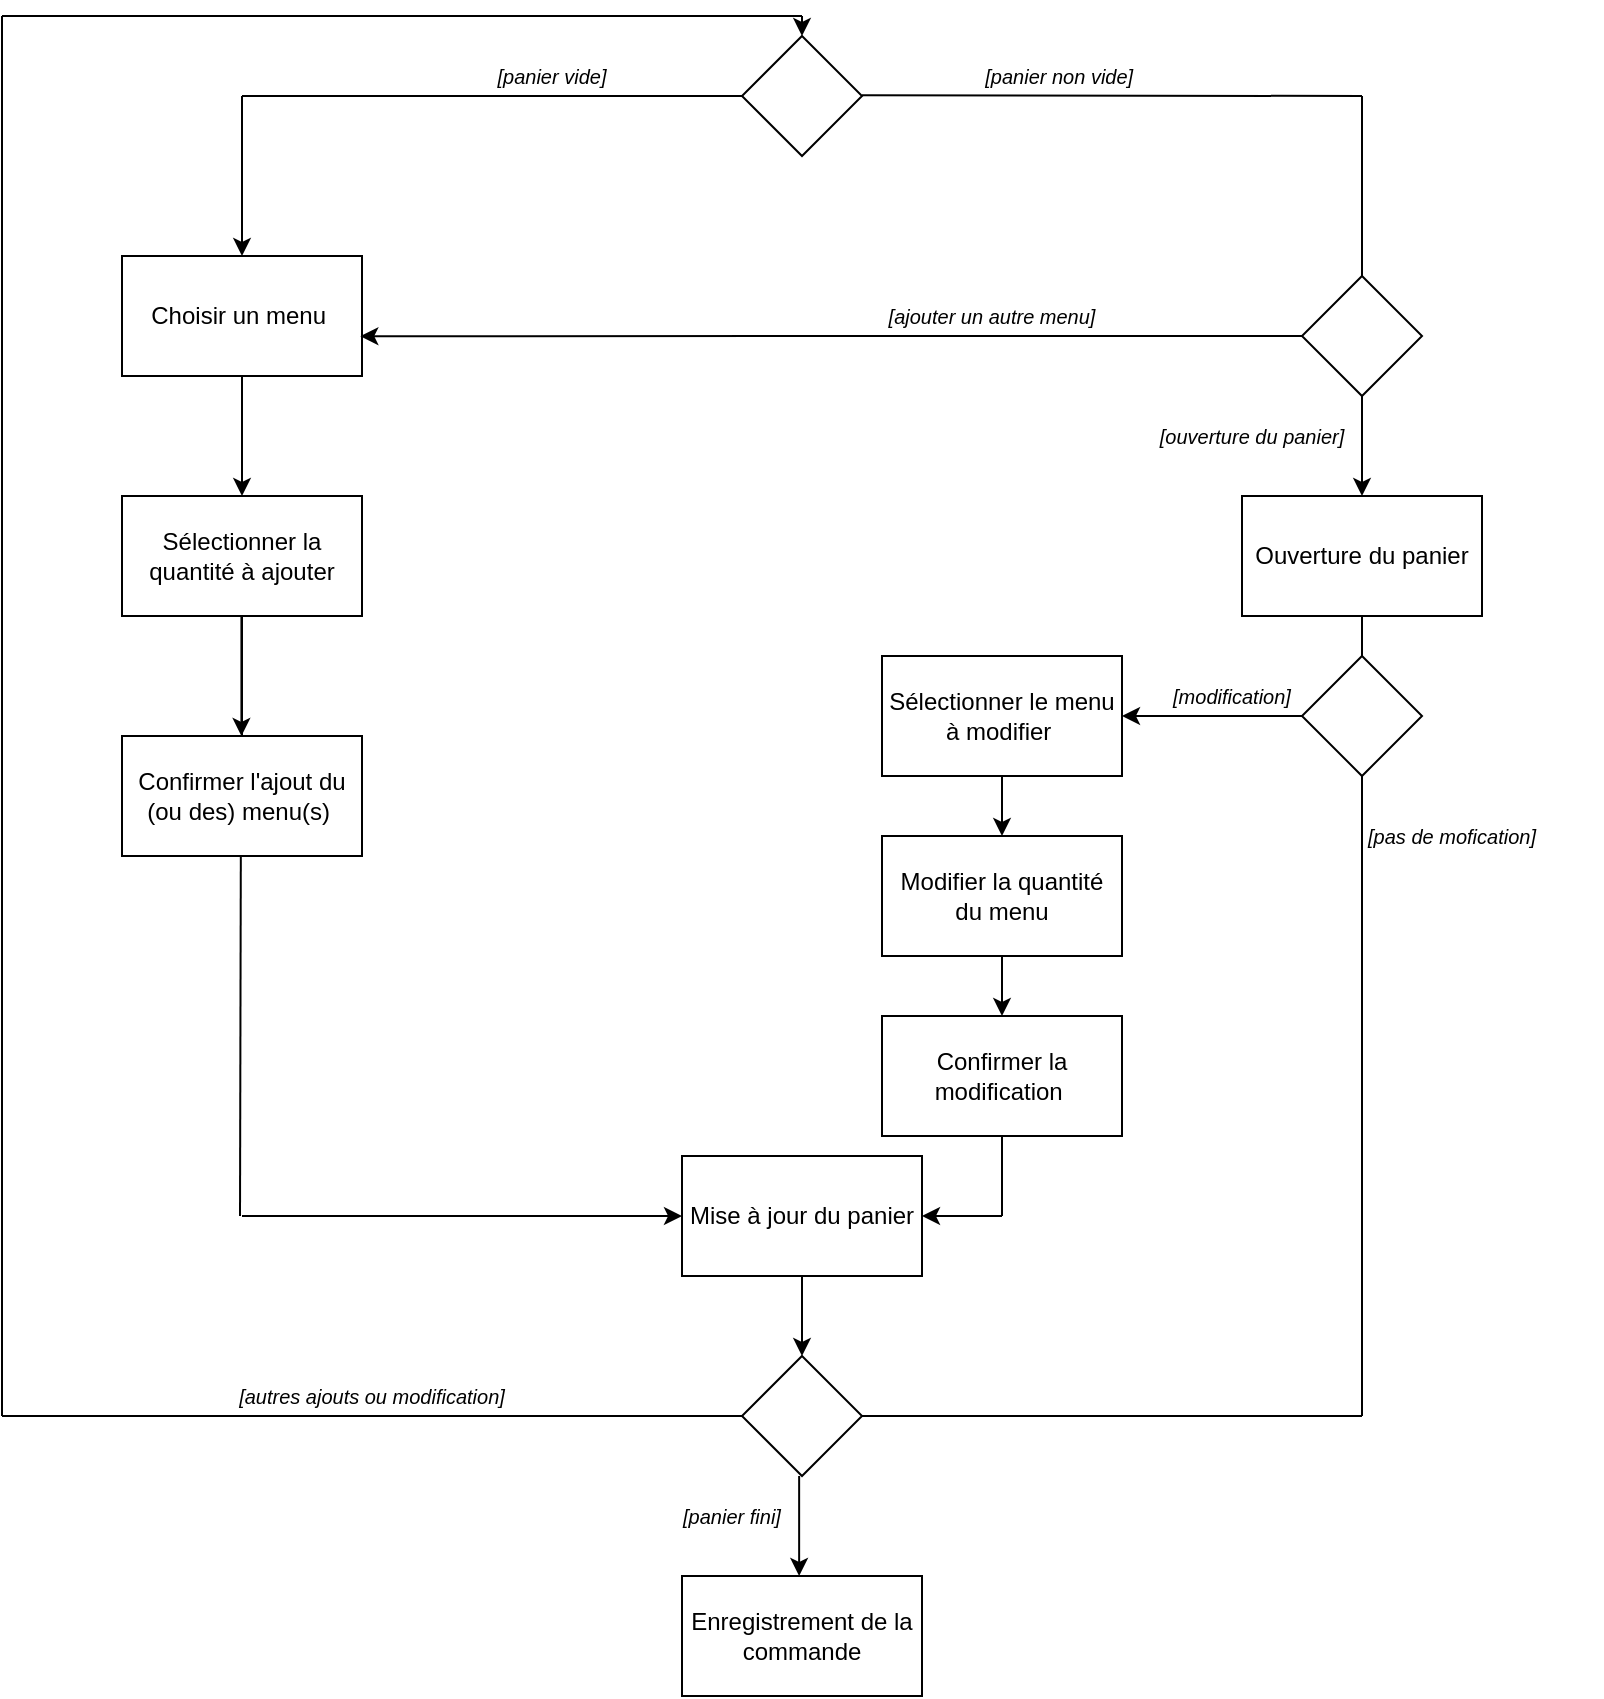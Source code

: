 <mxfile>
    <diagram id="Pvk16Yk9mmTxDUWuedHs" name="Page-2">
        <mxGraphModel dx="1097" dy="-112" grid="1" gridSize="10" guides="1" tooltips="1" connect="1" arrows="1" fold="1" page="0" pageScale="1" pageWidth="827" pageHeight="1169" math="0" shadow="0">
            <root>
                <mxCell id="Tb9AdFsS8pXjhhtc2Pzk-0"/>
                <mxCell id="Tb9AdFsS8pXjhhtc2Pzk-1" parent="Tb9AdFsS8pXjhhtc2Pzk-0"/>
                <mxCell id="17" value="" style="endArrow=classic;html=1;exitX=0.5;exitY=1;exitDx=0;exitDy=0;entryX=0.5;entryY=0;entryDx=0;entryDy=0;" parent="Tb9AdFsS8pXjhhtc2Pzk-1" source="64" edge="1" target="66">
                    <mxGeometry width="50" height="50" relative="1" as="geometry">
                        <mxPoint x="439.29" y="1430" as="sourcePoint"/>
                        <mxPoint x="439.29" y="1513" as="targetPoint"/>
                    </mxGeometry>
                </mxCell>
                <mxCell id="33" value="Choisir un menu&amp;nbsp;" style="rounded=0;whiteSpace=wrap;html=1;sketch=0;" vertex="1" parent="Tb9AdFsS8pXjhhtc2Pzk-1">
                    <mxGeometry x="100" y="1040" width="120" height="60" as="geometry"/>
                </mxCell>
                <mxCell id="35" value="&lt;font style=&quot;font-size: 10px&quot;&gt;&lt;i&gt;[panier vide]&lt;/i&gt;&lt;/font&gt;" style="text;html=1;strokeColor=none;fillColor=none;align=center;verticalAlign=middle;whiteSpace=wrap;rounded=0;sketch=0;" vertex="1" parent="Tb9AdFsS8pXjhhtc2Pzk-1">
                    <mxGeometry x="280" y="940" width="70" height="20" as="geometry"/>
                </mxCell>
                <mxCell id="37" value="" style="endArrow=none;html=1;exitX=0;exitY=0.5;exitDx=0;exitDy=0;endFill=0;" edge="1" parent="Tb9AdFsS8pXjhhtc2Pzk-1" source="38">
                    <mxGeometry width="50" height="50" relative="1" as="geometry">
                        <mxPoint x="394" y="965" as="sourcePoint"/>
                        <mxPoint x="160" y="960" as="targetPoint"/>
                    </mxGeometry>
                </mxCell>
                <mxCell id="38" value="" style="rhombus;whiteSpace=wrap;html=1;rounded=0;sketch=0;" vertex="1" parent="Tb9AdFsS8pXjhhtc2Pzk-1">
                    <mxGeometry x="410" y="930" width="60" height="60" as="geometry"/>
                </mxCell>
                <mxCell id="39" value="" style="endArrow=classic;html=1;" edge="1" parent="Tb9AdFsS8pXjhhtc2Pzk-1">
                    <mxGeometry width="50" height="50" relative="1" as="geometry">
                        <mxPoint x="160" y="960" as="sourcePoint"/>
                        <mxPoint x="160" y="1040" as="targetPoint"/>
                    </mxGeometry>
                </mxCell>
                <mxCell id="40" value="" style="endArrow=classic;html=1;exitX=0.5;exitY=1;exitDx=0;exitDy=0;entryX=0.5;entryY=0;entryDx=0;entryDy=0;" edge="1" parent="Tb9AdFsS8pXjhhtc2Pzk-1" source="33" target="41">
                    <mxGeometry width="50" height="50" relative="1" as="geometry">
                        <mxPoint x="240" y="1120" as="sourcePoint"/>
                        <mxPoint x="160" y="1150" as="targetPoint"/>
                    </mxGeometry>
                </mxCell>
                <mxCell id="57" value="" style="edgeStyle=orthogonalEdgeStyle;curved=0;rounded=1;sketch=0;orthogonalLoop=1;jettySize=auto;html=1;endArrow=none;endFill=0;" edge="1" parent="Tb9AdFsS8pXjhhtc2Pzk-1" source="41" target="44">
                    <mxGeometry relative="1" as="geometry"/>
                </mxCell>
                <mxCell id="41" value="Sélectionner la quantité à ajouter" style="rounded=0;whiteSpace=wrap;html=1;sketch=0;" vertex="1" parent="Tb9AdFsS8pXjhhtc2Pzk-1">
                    <mxGeometry x="100" y="1160" width="120" height="60" as="geometry"/>
                </mxCell>
                <mxCell id="43" value="" style="endArrow=classic;html=1;exitX=0.5;exitY=1;exitDx=0;exitDy=0;entryX=0.5;entryY=0;entryDx=0;entryDy=0;" edge="1" parent="Tb9AdFsS8pXjhhtc2Pzk-1">
                    <mxGeometry width="50" height="50" relative="1" as="geometry">
                        <mxPoint x="159.71" y="1220" as="sourcePoint"/>
                        <mxPoint x="159.71" y="1280" as="targetPoint"/>
                    </mxGeometry>
                </mxCell>
                <mxCell id="44" value="Confirmer l'ajout du (ou des) menu(s)&amp;nbsp;" style="rounded=0;whiteSpace=wrap;html=1;sketch=0;" vertex="1" parent="Tb9AdFsS8pXjhhtc2Pzk-1">
                    <mxGeometry x="100" y="1280" width="120" height="60" as="geometry"/>
                </mxCell>
                <mxCell id="45" value="" style="endArrow=classic;html=1;entryX=0.5;entryY=0;entryDx=0;entryDy=0;" edge="1" parent="Tb9AdFsS8pXjhhtc2Pzk-1" target="80">
                    <mxGeometry width="50" height="50" relative="1" as="geometry">
                        <mxPoint x="720" y="1110" as="sourcePoint"/>
                        <mxPoint x="720" y="1150" as="targetPoint"/>
                    </mxGeometry>
                </mxCell>
                <mxCell id="46" value="" style="endArrow=none;html=1;endFill=0;" edge="1" parent="Tb9AdFsS8pXjhhtc2Pzk-1">
                    <mxGeometry width="50" height="50" relative="1" as="geometry">
                        <mxPoint x="720" y="960" as="sourcePoint"/>
                        <mxPoint x="470" y="959.66" as="targetPoint"/>
                    </mxGeometry>
                </mxCell>
                <mxCell id="47" value="" style="endArrow=none;html=1;endFill=0;entryX=0.5;entryY=0;entryDx=0;entryDy=0;" edge="1" parent="Tb9AdFsS8pXjhhtc2Pzk-1" target="48">
                    <mxGeometry width="50" height="50" relative="1" as="geometry">
                        <mxPoint x="720" y="960" as="sourcePoint"/>
                        <mxPoint x="720" y="1040" as="targetPoint"/>
                    </mxGeometry>
                </mxCell>
                <mxCell id="48" value="" style="rhombus;whiteSpace=wrap;html=1;rounded=0;sketch=0;" vertex="1" parent="Tb9AdFsS8pXjhhtc2Pzk-1">
                    <mxGeometry x="690" y="1050" width="60" height="60" as="geometry"/>
                </mxCell>
                <mxCell id="49" value="" style="endArrow=classic;html=1;entryX=0.993;entryY=0.668;entryDx=0;entryDy=0;entryPerimeter=0;" edge="1" parent="Tb9AdFsS8pXjhhtc2Pzk-1" target="33">
                    <mxGeometry width="50" height="50" relative="1" as="geometry">
                        <mxPoint x="690" y="1080" as="sourcePoint"/>
                        <mxPoint x="440" y="1080" as="targetPoint"/>
                    </mxGeometry>
                </mxCell>
                <mxCell id="50" value="&lt;font style=&quot;font-size: 10px&quot;&gt;&lt;i&gt;[panier non vide]&amp;nbsp;&lt;/i&gt;&lt;/font&gt;" style="text;html=1;strokeColor=none;fillColor=none;align=center;verticalAlign=middle;whiteSpace=wrap;rounded=0;sketch=0;" vertex="1" parent="Tb9AdFsS8pXjhhtc2Pzk-1">
                    <mxGeometry x="530" y="940" width="80" height="20" as="geometry"/>
                </mxCell>
                <mxCell id="52" value="&lt;font style=&quot;font-size: 10px&quot;&gt;&lt;i&gt;[ajouter un autre menu]&lt;/i&gt;&lt;/font&gt;" style="text;html=1;strokeColor=none;fillColor=none;align=center;verticalAlign=middle;whiteSpace=wrap;rounded=0;sketch=0;" vertex="1" parent="Tb9AdFsS8pXjhhtc2Pzk-1">
                    <mxGeometry x="460" y="1060" width="150" height="20" as="geometry"/>
                </mxCell>
                <mxCell id="54" value="&lt;font style=&quot;font-size: 10px&quot;&gt;&lt;i&gt;[ouverture du panier]&lt;/i&gt;&lt;/font&gt;" style="text;html=1;strokeColor=none;fillColor=none;align=center;verticalAlign=middle;whiteSpace=wrap;rounded=0;sketch=0;" vertex="1" parent="Tb9AdFsS8pXjhhtc2Pzk-1">
                    <mxGeometry x="590" y="1120" width="150" height="20" as="geometry"/>
                </mxCell>
                <mxCell id="55" value="Sélectionner le menu à modifier&amp;nbsp;" style="rounded=0;whiteSpace=wrap;html=1;sketch=0;" vertex="1" parent="Tb9AdFsS8pXjhhtc2Pzk-1">
                    <mxGeometry x="480" y="1240" width="120" height="60" as="geometry"/>
                </mxCell>
                <mxCell id="56" value="Modifier la quantité du menu" style="rounded=0;whiteSpace=wrap;html=1;sketch=0;" vertex="1" parent="Tb9AdFsS8pXjhhtc2Pzk-1">
                    <mxGeometry x="480" y="1330" width="120" height="60" as="geometry"/>
                </mxCell>
                <mxCell id="58" value="" style="endArrow=classic;html=1;exitX=0;exitY=0.5;exitDx=0;exitDy=0;" edge="1" parent="Tb9AdFsS8pXjhhtc2Pzk-1" source="90">
                    <mxGeometry width="50" height="50" relative="1" as="geometry">
                        <mxPoint x="840" y="1350" as="sourcePoint"/>
                        <mxPoint x="600" y="1270" as="targetPoint"/>
                    </mxGeometry>
                </mxCell>
                <mxCell id="60" value="" style="endArrow=none;html=1;exitX=0.5;exitY=1;exitDx=0;exitDy=0;endFill=0;" edge="1" parent="Tb9AdFsS8pXjhhtc2Pzk-1">
                    <mxGeometry width="50" height="50" relative="1" as="geometry">
                        <mxPoint x="159.41" y="1340" as="sourcePoint"/>
                        <mxPoint x="159" y="1520" as="targetPoint"/>
                    </mxGeometry>
                </mxCell>
                <mxCell id="61" value="" style="endArrow=none;html=1;endFill=0;exitX=0.5;exitY=1;exitDx=0;exitDy=0;" edge="1" parent="Tb9AdFsS8pXjhhtc2Pzk-1" source="87">
                    <mxGeometry width="50" height="50" relative="1" as="geometry">
                        <mxPoint x="720" y="1470" as="sourcePoint"/>
                        <mxPoint x="540" y="1520" as="targetPoint"/>
                    </mxGeometry>
                </mxCell>
                <mxCell id="62" value="" style="endArrow=classic;html=1;entryX=0;entryY=0.5;entryDx=0;entryDy=0;endFill=1;" edge="1" parent="Tb9AdFsS8pXjhhtc2Pzk-1" target="64">
                    <mxGeometry width="50" height="50" relative="1" as="geometry">
                        <mxPoint x="160" y="1520" as="sourcePoint"/>
                        <mxPoint x="360" y="1400" as="targetPoint"/>
                    </mxGeometry>
                </mxCell>
                <mxCell id="64" value="Mise à jour du panier" style="rounded=0;whiteSpace=wrap;html=1;sketch=0;" vertex="1" parent="Tb9AdFsS8pXjhhtc2Pzk-1">
                    <mxGeometry x="380" y="1490" width="120" height="60" as="geometry"/>
                </mxCell>
                <mxCell id="66" value="" style="rhombus;whiteSpace=wrap;html=1;rounded=0;sketch=0;" vertex="1" parent="Tb9AdFsS8pXjhhtc2Pzk-1">
                    <mxGeometry x="410" y="1590" width="60" height="60" as="geometry"/>
                </mxCell>
                <mxCell id="68" value="" style="endArrow=none;html=1;" edge="1" parent="Tb9AdFsS8pXjhhtc2Pzk-1">
                    <mxGeometry width="50" height="50" relative="1" as="geometry">
                        <mxPoint x="40" y="1620" as="sourcePoint"/>
                        <mxPoint x="410" y="1620" as="targetPoint"/>
                    </mxGeometry>
                </mxCell>
                <mxCell id="70" value="" style="endArrow=classic;html=1;endFill=1;" edge="1" parent="Tb9AdFsS8pXjhhtc2Pzk-1">
                    <mxGeometry width="50" height="50" relative="1" as="geometry">
                        <mxPoint x="438.57" y="1650" as="sourcePoint"/>
                        <mxPoint x="438.57" y="1700" as="targetPoint"/>
                    </mxGeometry>
                </mxCell>
                <mxCell id="71" value="" style="endArrow=none;html=1;" edge="1" parent="Tb9AdFsS8pXjhhtc2Pzk-1">
                    <mxGeometry width="50" height="50" relative="1" as="geometry">
                        <mxPoint x="40" y="1620" as="sourcePoint"/>
                        <mxPoint x="40" y="920" as="targetPoint"/>
                    </mxGeometry>
                </mxCell>
                <mxCell id="72" value="" style="endArrow=none;html=1;" edge="1" parent="Tb9AdFsS8pXjhhtc2Pzk-1">
                    <mxGeometry width="50" height="50" relative="1" as="geometry">
                        <mxPoint x="440" y="920" as="sourcePoint"/>
                        <mxPoint x="40" y="920" as="targetPoint"/>
                        <Array as="points"/>
                    </mxGeometry>
                </mxCell>
                <mxCell id="73" value="" style="endArrow=none;html=1;exitX=0.5;exitY=0;exitDx=0;exitDy=0;endFill=0;startArrow=classic;startFill=1;" edge="1" parent="Tb9AdFsS8pXjhhtc2Pzk-1" source="38">
                    <mxGeometry width="50" height="50" relative="1" as="geometry">
                        <mxPoint x="610" y="930" as="sourcePoint"/>
                        <mxPoint x="440" y="920" as="targetPoint"/>
                        <Array as="points">
                            <mxPoint x="440" y="920"/>
                        </Array>
                    </mxGeometry>
                </mxCell>
                <mxCell id="75" value="&lt;span style=&quot;font-size: 10px&quot;&gt;&lt;i&gt;[panier fini]&lt;/i&gt;&lt;/span&gt;" style="text;html=1;strokeColor=none;fillColor=none;align=center;verticalAlign=middle;whiteSpace=wrap;rounded=0;sketch=0;" vertex="1" parent="Tb9AdFsS8pXjhhtc2Pzk-1">
                    <mxGeometry x="330" y="1660" width="150" height="20" as="geometry"/>
                </mxCell>
                <mxCell id="77" value="Enregistrement de la commande" style="rounded=0;whiteSpace=wrap;html=1;sketch=0;" vertex="1" parent="Tb9AdFsS8pXjhhtc2Pzk-1">
                    <mxGeometry x="380" y="1700" width="120" height="60" as="geometry"/>
                </mxCell>
                <mxCell id="79" value="&lt;span style=&quot;font-size: 10px&quot;&gt;&lt;i&gt;[autres ajouts ou modification]&lt;/i&gt;&lt;/span&gt;" style="text;html=1;strokeColor=none;fillColor=none;align=center;verticalAlign=middle;whiteSpace=wrap;rounded=0;sketch=0;" vertex="1" parent="Tb9AdFsS8pXjhhtc2Pzk-1">
                    <mxGeometry x="150" y="1600" width="150" height="20" as="geometry"/>
                </mxCell>
                <mxCell id="80" value="Ouverture du panier" style="rounded=0;whiteSpace=wrap;html=1;sketch=0;" vertex="1" parent="Tb9AdFsS8pXjhhtc2Pzk-1">
                    <mxGeometry x="660" y="1160" width="120" height="60" as="geometry"/>
                </mxCell>
                <mxCell id="85" style="edgeStyle=orthogonalEdgeStyle;curved=0;rounded=1;sketch=0;orthogonalLoop=1;jettySize=auto;html=1;exitX=0.5;exitY=1;exitDx=0;exitDy=0;startArrow=classic;startFill=1;endArrow=none;endFill=0;" edge="1" parent="Tb9AdFsS8pXjhhtc2Pzk-1" source="75" target="75">
                    <mxGeometry relative="1" as="geometry"/>
                </mxCell>
                <mxCell id="87" value="Confirmer la modification&amp;nbsp;" style="rounded=0;whiteSpace=wrap;html=1;sketch=0;" vertex="1" parent="Tb9AdFsS8pXjhhtc2Pzk-1">
                    <mxGeometry x="480" y="1420" width="120" height="60" as="geometry"/>
                </mxCell>
                <mxCell id="88" value="" style="endArrow=classic;html=1;exitX=0.5;exitY=1;exitDx=0;exitDy=0;entryX=0.5;entryY=0;entryDx=0;entryDy=0;" edge="1" parent="Tb9AdFsS8pXjhhtc2Pzk-1" source="55" target="56">
                    <mxGeometry width="50" height="50" relative="1" as="geometry">
                        <mxPoint x="720" y="1400" as="sourcePoint"/>
                        <mxPoint x="510" y="1330" as="targetPoint"/>
                        <Array as="points"/>
                    </mxGeometry>
                </mxCell>
                <mxCell id="90" value="" style="rhombus;whiteSpace=wrap;html=1;rounded=0;sketch=0;" vertex="1" parent="Tb9AdFsS8pXjhhtc2Pzk-1">
                    <mxGeometry x="690" y="1240" width="60" height="60" as="geometry"/>
                </mxCell>
                <mxCell id="92" value="" style="endArrow=none;html=1;exitX=0.5;exitY=0;exitDx=0;exitDy=0;" edge="1" parent="Tb9AdFsS8pXjhhtc2Pzk-1" source="90">
                    <mxGeometry width="50" height="50" relative="1" as="geometry">
                        <mxPoint x="670" y="1270" as="sourcePoint"/>
                        <mxPoint x="720" y="1220" as="targetPoint"/>
                    </mxGeometry>
                </mxCell>
                <mxCell id="96" value="" style="endArrow=classic;html=1;entryX=0.5;entryY=0;entryDx=0;entryDy=0;" edge="1" parent="Tb9AdFsS8pXjhhtc2Pzk-1" target="87">
                    <mxGeometry width="50" height="50" relative="1" as="geometry">
                        <mxPoint x="540" y="1390" as="sourcePoint"/>
                        <mxPoint x="545.0" y="1340" as="targetPoint"/>
                        <Array as="points"/>
                    </mxGeometry>
                </mxCell>
                <mxCell id="97" value="" style="endArrow=classic;html=1;entryX=1;entryY=0.5;entryDx=0;entryDy=0;" edge="1" parent="Tb9AdFsS8pXjhhtc2Pzk-1" target="64">
                    <mxGeometry width="50" height="50" relative="1" as="geometry">
                        <mxPoint x="540" y="1520" as="sourcePoint"/>
                        <mxPoint x="740" y="1400" as="targetPoint"/>
                    </mxGeometry>
                </mxCell>
                <mxCell id="98" value="&lt;font style=&quot;font-size: 10px&quot;&gt;&lt;i&gt;[modification]&lt;/i&gt;&lt;/font&gt;" style="text;html=1;strokeColor=none;fillColor=none;align=center;verticalAlign=middle;whiteSpace=wrap;rounded=0;sketch=0;" vertex="1" parent="Tb9AdFsS8pXjhhtc2Pzk-1">
                    <mxGeometry x="580" y="1250" width="150" height="20" as="geometry"/>
                </mxCell>
                <mxCell id="100" value="" style="endArrow=none;html=1;" edge="1" parent="Tb9AdFsS8pXjhhtc2Pzk-1">
                    <mxGeometry width="50" height="50" relative="1" as="geometry">
                        <mxPoint x="720" y="1620" as="sourcePoint"/>
                        <mxPoint x="720" y="1300" as="targetPoint"/>
                    </mxGeometry>
                </mxCell>
                <mxCell id="101" value="" style="endArrow=none;html=1;" edge="1" parent="Tb9AdFsS8pXjhhtc2Pzk-1">
                    <mxGeometry width="50" height="50" relative="1" as="geometry">
                        <mxPoint x="470" y="1620" as="sourcePoint"/>
                        <mxPoint x="720" y="1620" as="targetPoint"/>
                    </mxGeometry>
                </mxCell>
                <mxCell id="102" value="&lt;span style=&quot;font-size: 10px&quot;&gt;&lt;i&gt;[pas de mofication]&lt;/i&gt;&lt;/span&gt;" style="text;html=1;strokeColor=none;fillColor=none;align=center;verticalAlign=middle;whiteSpace=wrap;rounded=0;sketch=0;" vertex="1" parent="Tb9AdFsS8pXjhhtc2Pzk-1">
                    <mxGeometry x="690" y="1320" width="150" height="20" as="geometry"/>
                </mxCell>
            </root>
        </mxGraphModel>
    </diagram>
</mxfile>